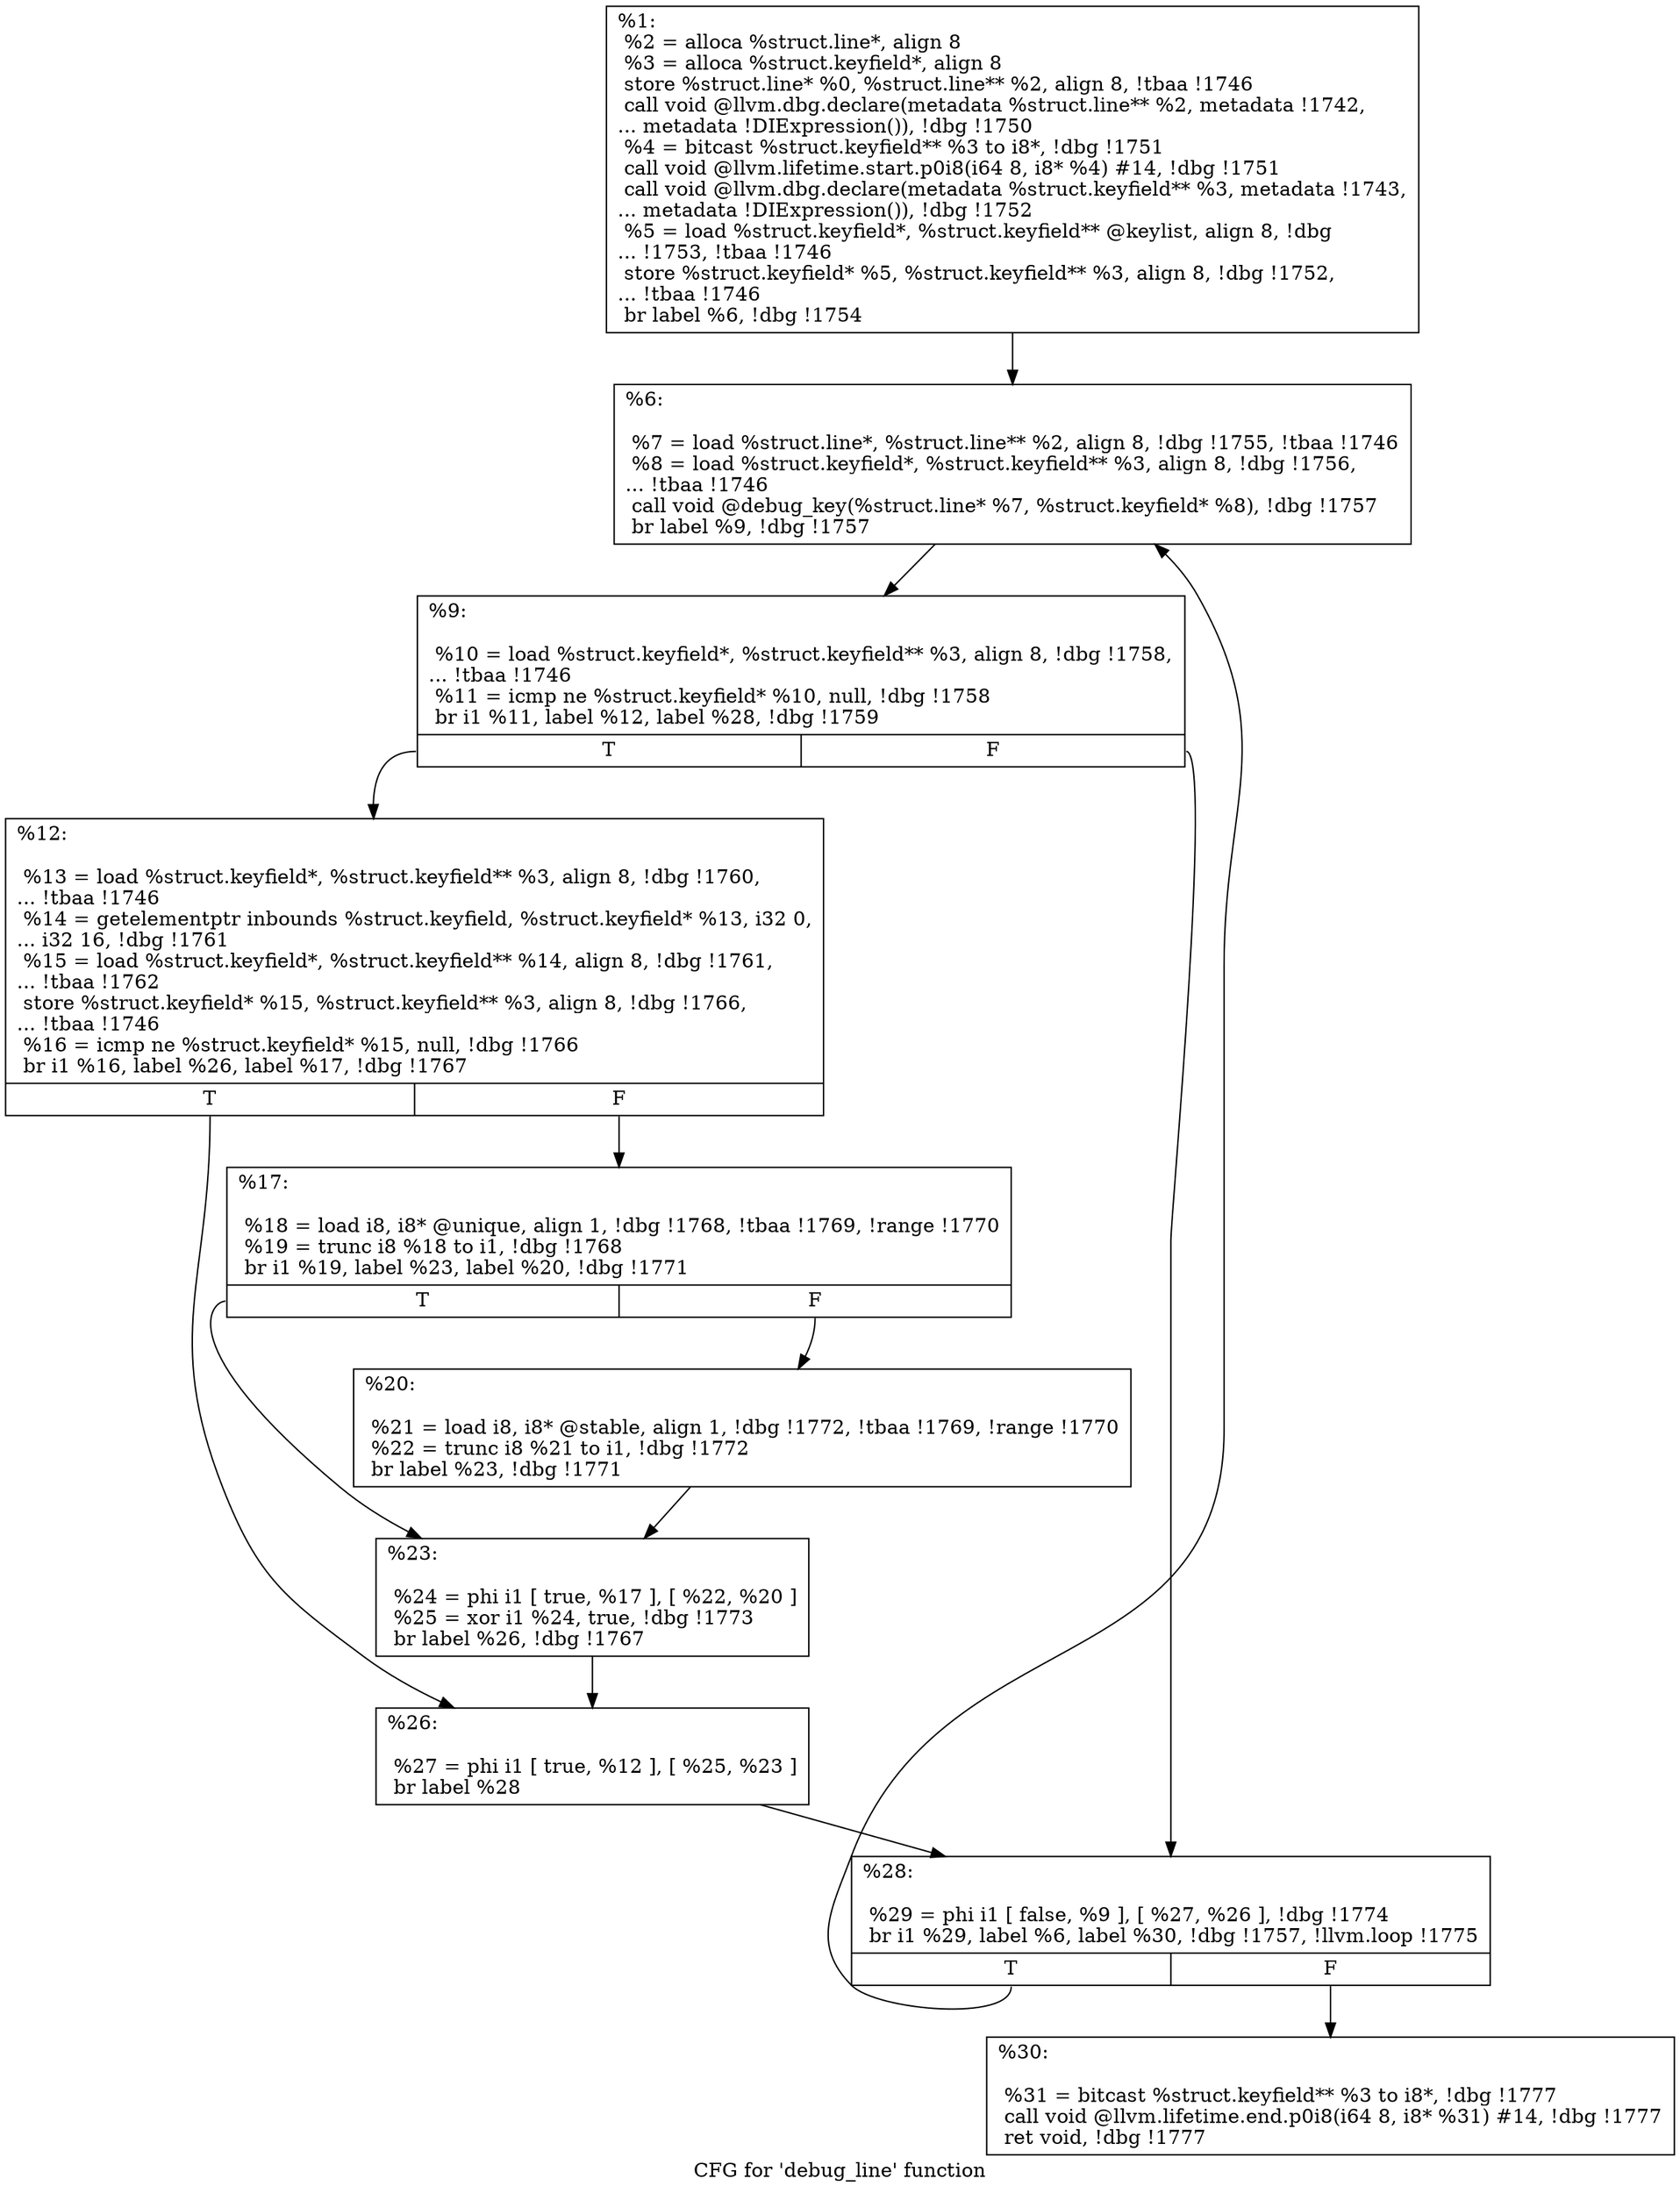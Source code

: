 digraph "CFG for 'debug_line' function" {
	label="CFG for 'debug_line' function";

	Node0x1ea77c0 [shape=record,label="{%1:\l  %2 = alloca %struct.line*, align 8\l  %3 = alloca %struct.keyfield*, align 8\l  store %struct.line* %0, %struct.line** %2, align 8, !tbaa !1746\l  call void @llvm.dbg.declare(metadata %struct.line** %2, metadata !1742,\l... metadata !DIExpression()), !dbg !1750\l  %4 = bitcast %struct.keyfield** %3 to i8*, !dbg !1751\l  call void @llvm.lifetime.start.p0i8(i64 8, i8* %4) #14, !dbg !1751\l  call void @llvm.dbg.declare(metadata %struct.keyfield** %3, metadata !1743,\l... metadata !DIExpression()), !dbg !1752\l  %5 = load %struct.keyfield*, %struct.keyfield** @keylist, align 8, !dbg\l... !1753, !tbaa !1746\l  store %struct.keyfield* %5, %struct.keyfield** %3, align 8, !dbg !1752,\l... !tbaa !1746\l  br label %6, !dbg !1754\l}"];
	Node0x1ea77c0 -> Node0x1f20860;
	Node0x1f20860 [shape=record,label="{%6:\l\l  %7 = load %struct.line*, %struct.line** %2, align 8, !dbg !1755, !tbaa !1746\l  %8 = load %struct.keyfield*, %struct.keyfield** %3, align 8, !dbg !1756,\l... !tbaa !1746\l  call void @debug_key(%struct.line* %7, %struct.keyfield* %8), !dbg !1757\l  br label %9, !dbg !1757\l}"];
	Node0x1f20860 -> Node0x1f208b0;
	Node0x1f208b0 [shape=record,label="{%9:\l\l  %10 = load %struct.keyfield*, %struct.keyfield** %3, align 8, !dbg !1758,\l... !tbaa !1746\l  %11 = icmp ne %struct.keyfield* %10, null, !dbg !1758\l  br i1 %11, label %12, label %28, !dbg !1759\l|{<s0>T|<s1>F}}"];
	Node0x1f208b0:s0 -> Node0x1f20900;
	Node0x1f208b0:s1 -> Node0x1f20a90;
	Node0x1f20900 [shape=record,label="{%12:\l\l  %13 = load %struct.keyfield*, %struct.keyfield** %3, align 8, !dbg !1760,\l... !tbaa !1746\l  %14 = getelementptr inbounds %struct.keyfield, %struct.keyfield* %13, i32 0,\l... i32 16, !dbg !1761\l  %15 = load %struct.keyfield*, %struct.keyfield** %14, align 8, !dbg !1761,\l... !tbaa !1762\l  store %struct.keyfield* %15, %struct.keyfield** %3, align 8, !dbg !1766,\l... !tbaa !1746\l  %16 = icmp ne %struct.keyfield* %15, null, !dbg !1766\l  br i1 %16, label %26, label %17, !dbg !1767\l|{<s0>T|<s1>F}}"];
	Node0x1f20900:s0 -> Node0x1f20a40;
	Node0x1f20900:s1 -> Node0x1f20950;
	Node0x1f20950 [shape=record,label="{%17:\l\l  %18 = load i8, i8* @unique, align 1, !dbg !1768, !tbaa !1769, !range !1770\l  %19 = trunc i8 %18 to i1, !dbg !1768\l  br i1 %19, label %23, label %20, !dbg !1771\l|{<s0>T|<s1>F}}"];
	Node0x1f20950:s0 -> Node0x1f209f0;
	Node0x1f20950:s1 -> Node0x1f209a0;
	Node0x1f209a0 [shape=record,label="{%20:\l\l  %21 = load i8, i8* @stable, align 1, !dbg !1772, !tbaa !1769, !range !1770\l  %22 = trunc i8 %21 to i1, !dbg !1772\l  br label %23, !dbg !1771\l}"];
	Node0x1f209a0 -> Node0x1f209f0;
	Node0x1f209f0 [shape=record,label="{%23:\l\l  %24 = phi i1 [ true, %17 ], [ %22, %20 ]\l  %25 = xor i1 %24, true, !dbg !1773\l  br label %26, !dbg !1767\l}"];
	Node0x1f209f0 -> Node0x1f20a40;
	Node0x1f20a40 [shape=record,label="{%26:\l\l  %27 = phi i1 [ true, %12 ], [ %25, %23 ]\l  br label %28\l}"];
	Node0x1f20a40 -> Node0x1f20a90;
	Node0x1f20a90 [shape=record,label="{%28:\l\l  %29 = phi i1 [ false, %9 ], [ %27, %26 ], !dbg !1774\l  br i1 %29, label %6, label %30, !dbg !1757, !llvm.loop !1775\l|{<s0>T|<s1>F}}"];
	Node0x1f20a90:s0 -> Node0x1f20860;
	Node0x1f20a90:s1 -> Node0x1f20ae0;
	Node0x1f20ae0 [shape=record,label="{%30:\l\l  %31 = bitcast %struct.keyfield** %3 to i8*, !dbg !1777\l  call void @llvm.lifetime.end.p0i8(i64 8, i8* %31) #14, !dbg !1777\l  ret void, !dbg !1777\l}"];
}
